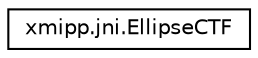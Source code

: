 digraph "Graphical Class Hierarchy"
{
  edge [fontname="Helvetica",fontsize="10",labelfontname="Helvetica",labelfontsize="10"];
  node [fontname="Helvetica",fontsize="10",shape=record];
  rankdir="LR";
  Node0 [label="xmipp.jni.EllipseCTF",height=0.2,width=0.4,color="black", fillcolor="white", style="filled",URL="$classxmipp_1_1jni_1_1EllipseCTF.html"];
}
